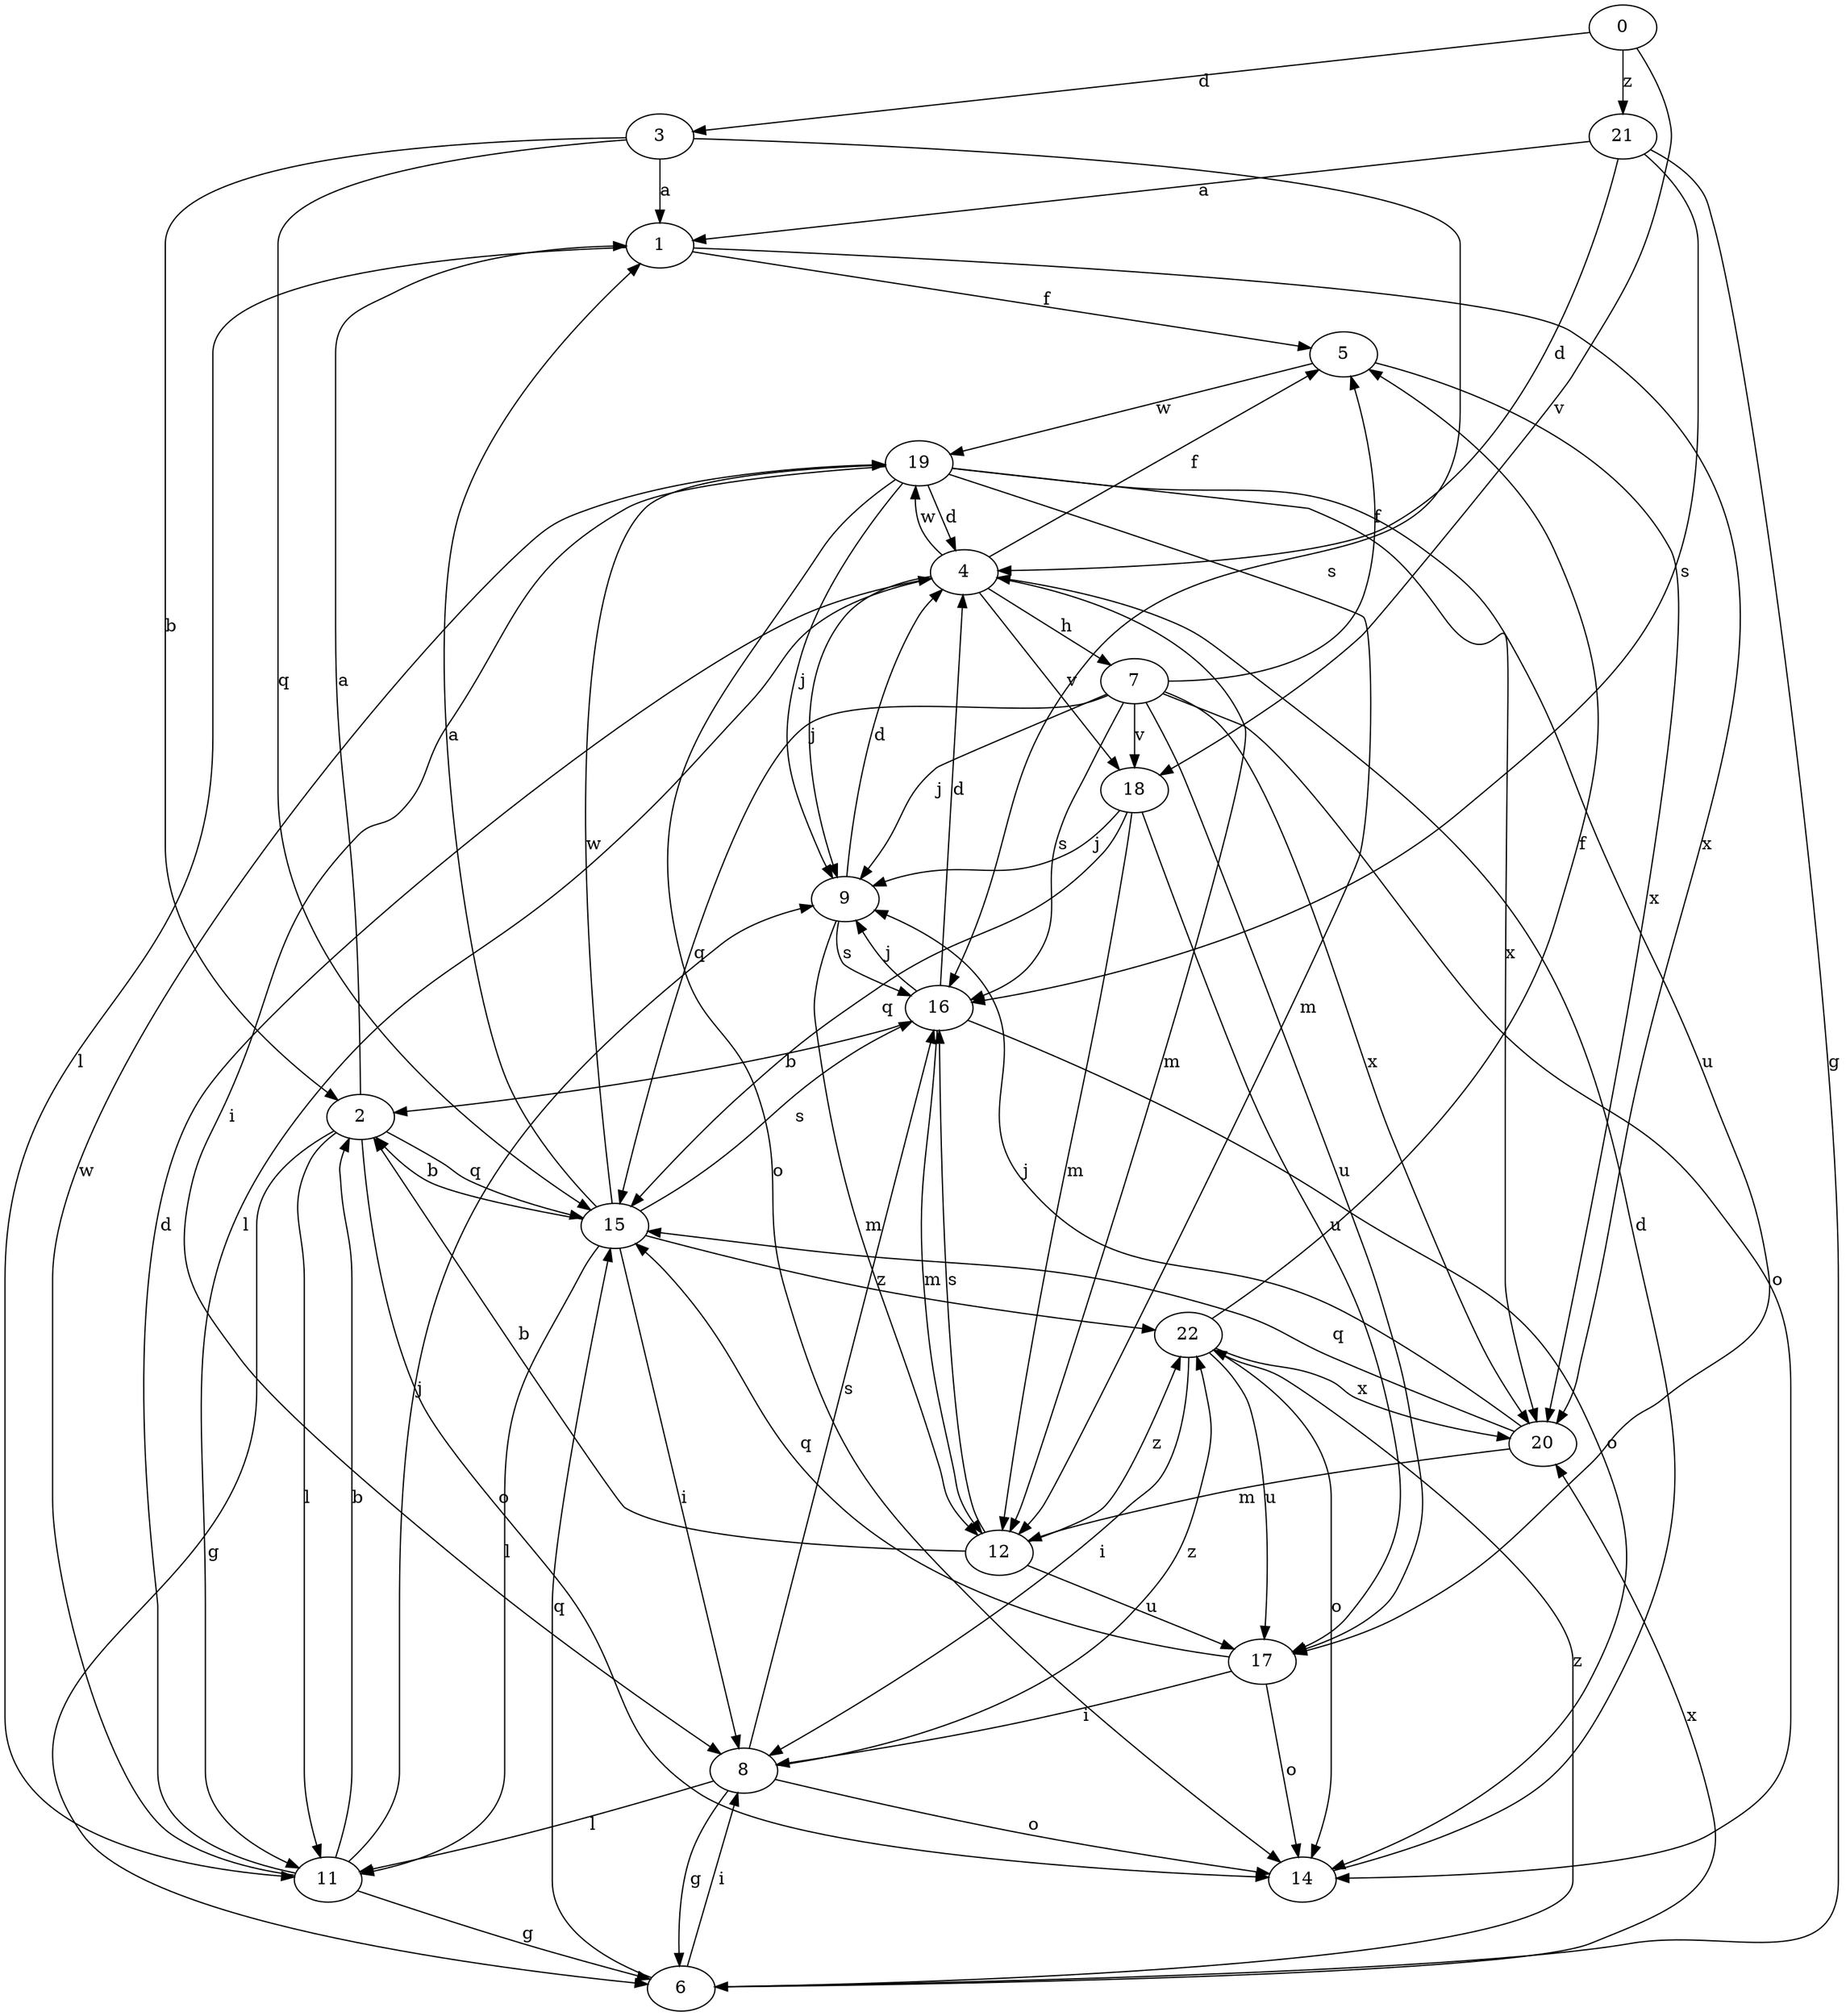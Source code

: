 strict digraph  {
0;
1;
2;
3;
4;
5;
6;
7;
8;
9;
11;
12;
14;
15;
16;
17;
18;
19;
20;
21;
22;
0 -> 3  [label=d];
0 -> 18  [label=v];
0 -> 21  [label=z];
1 -> 5  [label=f];
1 -> 11  [label=l];
1 -> 20  [label=x];
2 -> 1  [label=a];
2 -> 6  [label=g];
2 -> 11  [label=l];
2 -> 14  [label=o];
2 -> 15  [label=q];
3 -> 1  [label=a];
3 -> 2  [label=b];
3 -> 15  [label=q];
3 -> 16  [label=s];
4 -> 5  [label=f];
4 -> 7  [label=h];
4 -> 9  [label=j];
4 -> 11  [label=l];
4 -> 12  [label=m];
4 -> 18  [label=v];
4 -> 19  [label=w];
5 -> 19  [label=w];
5 -> 20  [label=x];
6 -> 8  [label=i];
6 -> 15  [label=q];
6 -> 20  [label=x];
6 -> 22  [label=z];
7 -> 5  [label=f];
7 -> 9  [label=j];
7 -> 14  [label=o];
7 -> 15  [label=q];
7 -> 16  [label=s];
7 -> 17  [label=u];
7 -> 18  [label=v];
7 -> 20  [label=x];
8 -> 6  [label=g];
8 -> 11  [label=l];
8 -> 14  [label=o];
8 -> 16  [label=s];
8 -> 22  [label=z];
9 -> 4  [label=d];
9 -> 12  [label=m];
9 -> 16  [label=s];
11 -> 2  [label=b];
11 -> 4  [label=d];
11 -> 6  [label=g];
11 -> 9  [label=j];
11 -> 19  [label=w];
12 -> 2  [label=b];
12 -> 16  [label=s];
12 -> 17  [label=u];
12 -> 22  [label=z];
14 -> 4  [label=d];
15 -> 1  [label=a];
15 -> 2  [label=b];
15 -> 8  [label=i];
15 -> 11  [label=l];
15 -> 16  [label=s];
15 -> 19  [label=w];
15 -> 22  [label=z];
16 -> 2  [label=b];
16 -> 4  [label=d];
16 -> 9  [label=j];
16 -> 12  [label=m];
16 -> 14  [label=o];
17 -> 8  [label=i];
17 -> 14  [label=o];
17 -> 15  [label=q];
18 -> 9  [label=j];
18 -> 12  [label=m];
18 -> 15  [label=q];
18 -> 17  [label=u];
19 -> 4  [label=d];
19 -> 8  [label=i];
19 -> 9  [label=j];
19 -> 12  [label=m];
19 -> 14  [label=o];
19 -> 17  [label=u];
19 -> 20  [label=x];
20 -> 9  [label=j];
20 -> 12  [label=m];
20 -> 15  [label=q];
21 -> 1  [label=a];
21 -> 4  [label=d];
21 -> 6  [label=g];
21 -> 16  [label=s];
22 -> 5  [label=f];
22 -> 8  [label=i];
22 -> 14  [label=o];
22 -> 17  [label=u];
22 -> 20  [label=x];
}
